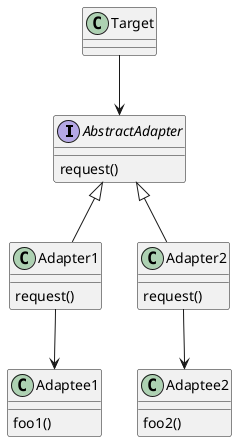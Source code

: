 @startuml

interface AbstractAdapter {
    request()
}
class Adapter1 {
    request()
}
class Adapter2 {
    request()
}
AbstractAdapter <|-- Adapter1
AbstractAdapter <|-- Adapter2

class Adaptee1 {
    foo1()
}
class Adaptee2 {
    foo2()
}
Adapter1 --> Adaptee1
Adapter2 --> Adaptee2

class Target
Target --> AbstractAdapter

@enduml